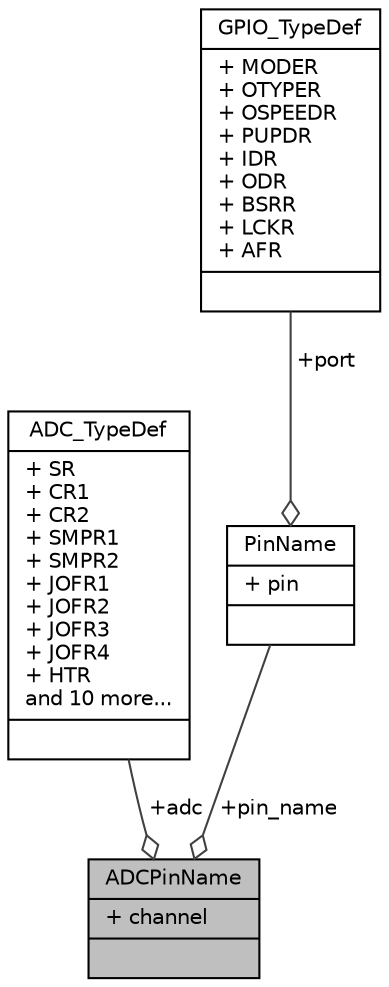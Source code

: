 digraph "ADCPinName"
{
  edge [fontname="Helvetica",fontsize="10",labelfontname="Helvetica",labelfontsize="10"];
  node [fontname="Helvetica",fontsize="10",shape=record];
  Node1 [label="{ADCPinName\n|+ channel\l|}",height=0.2,width=0.4,color="black", fillcolor="grey75", style="filled", fontcolor="black"];
  Node2 -> Node1 [color="grey25",fontsize="10",style="solid",label=" +adc" ,arrowhead="odiamond",fontname="Helvetica"];
  Node2 [label="{ADC_TypeDef\n|+ SR\l+ CR1\l+ CR2\l+ SMPR1\l+ SMPR2\l+ JOFR1\l+ JOFR2\l+ JOFR3\l+ JOFR4\l+ HTR\land 10 more...\l|}",height=0.2,width=0.4,color="black", fillcolor="white", style="filled",URL="$struct_a_d_c___type_def.html",tooltip="Analog to Digital Converter. "];
  Node3 -> Node1 [color="grey25",fontsize="10",style="solid",label=" +pin_name" ,arrowhead="odiamond",fontname="Helvetica"];
  Node3 [label="{PinName\n|+ pin\l|}",height=0.2,width=0.4,color="black", fillcolor="white", style="filled",URL="$struct_pin_name.html"];
  Node4 -> Node3 [color="grey25",fontsize="10",style="solid",label=" +port" ,arrowhead="odiamond",fontname="Helvetica"];
  Node4 [label="{GPIO_TypeDef\n|+ MODER\l+ OTYPER\l+ OSPEEDR\l+ PUPDR\l+ IDR\l+ ODR\l+ BSRR\l+ LCKR\l+ AFR\l|}",height=0.2,width=0.4,color="black", fillcolor="white", style="filled",URL="$struct_g_p_i_o___type_def.html",tooltip="General Purpose I/O. "];
}
